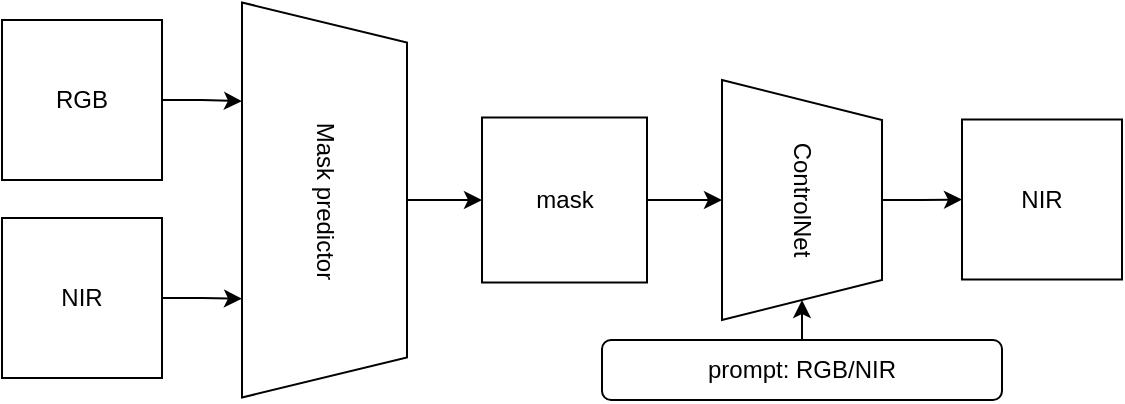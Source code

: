 <mxfile version="21.6.9" type="github">
  <diagram name="第 1 页" id="85VJbKDxomRh721Tyk8F">
    <mxGraphModel dx="996" dy="1606" grid="1" gridSize="10" guides="1" tooltips="1" connect="1" arrows="1" fold="1" page="1" pageScale="1" pageWidth="827" pageHeight="1169" math="0" shadow="0">
      <root>
        <mxCell id="0" />
        <mxCell id="1" parent="0" />
        <mxCell id="YdJsHZVDW6jX25xK4RSe-16" style="edgeStyle=orthogonalEdgeStyle;rounded=0;orthogonalLoop=1;jettySize=auto;html=1;exitX=1;exitY=0.5;exitDx=0;exitDy=0;entryX=0.5;entryY=1;entryDx=0;entryDy=0;" edge="1" parent="1" source="YdJsHZVDW6jX25xK4RSe-3" target="YdJsHZVDW6jX25xK4RSe-10">
          <mxGeometry relative="1" as="geometry" />
        </mxCell>
        <mxCell id="YdJsHZVDW6jX25xK4RSe-3" value="mask" style="whiteSpace=wrap;html=1;aspect=fixed;" vertex="1" parent="1">
          <mxGeometry x="440" y="-461.25" width="82.5" height="82.5" as="geometry" />
        </mxCell>
        <mxCell id="YdJsHZVDW6jX25xK4RSe-13" style="edgeStyle=orthogonalEdgeStyle;rounded=0;orthogonalLoop=1;jettySize=auto;html=1;entryX=0.75;entryY=1;entryDx=0;entryDy=0;" edge="1" parent="1" source="YdJsHZVDW6jX25xK4RSe-4" target="YdJsHZVDW6jX25xK4RSe-6">
          <mxGeometry relative="1" as="geometry" />
        </mxCell>
        <mxCell id="YdJsHZVDW6jX25xK4RSe-4" value="NIR" style="whiteSpace=wrap;html=1;aspect=fixed;" vertex="1" parent="1">
          <mxGeometry x="200" y="-411" width="80" height="80" as="geometry" />
        </mxCell>
        <mxCell id="YdJsHZVDW6jX25xK4RSe-14" style="edgeStyle=orthogonalEdgeStyle;rounded=0;orthogonalLoop=1;jettySize=auto;html=1;exitX=1;exitY=0.5;exitDx=0;exitDy=0;entryX=0.25;entryY=1;entryDx=0;entryDy=0;" edge="1" parent="1" source="YdJsHZVDW6jX25xK4RSe-5" target="YdJsHZVDW6jX25xK4RSe-6">
          <mxGeometry relative="1" as="geometry" />
        </mxCell>
        <mxCell id="YdJsHZVDW6jX25xK4RSe-5" value="RGB" style="whiteSpace=wrap;html=1;aspect=fixed;" vertex="1" parent="1">
          <mxGeometry x="200" y="-510" width="80" height="80" as="geometry" />
        </mxCell>
        <mxCell id="YdJsHZVDW6jX25xK4RSe-15" style="edgeStyle=orthogonalEdgeStyle;rounded=0;orthogonalLoop=1;jettySize=auto;html=1;exitX=0.5;exitY=0;exitDx=0;exitDy=0;entryX=0;entryY=0.5;entryDx=0;entryDy=0;" edge="1" parent="1" source="YdJsHZVDW6jX25xK4RSe-6" target="YdJsHZVDW6jX25xK4RSe-3">
          <mxGeometry relative="1" as="geometry" />
        </mxCell>
        <mxCell id="YdJsHZVDW6jX25xK4RSe-6" value="Mask predictor" style="shape=trapezoid;perimeter=trapezoidPerimeter;whiteSpace=wrap;html=1;fixedSize=1;rotation=90;" vertex="1" parent="1">
          <mxGeometry x="262.5" y="-461.25" width="197.5" height="82.5" as="geometry" />
        </mxCell>
        <mxCell id="YdJsHZVDW6jX25xK4RSe-17" style="edgeStyle=orthogonalEdgeStyle;rounded=0;orthogonalLoop=1;jettySize=auto;html=1;exitX=0.5;exitY=0;exitDx=0;exitDy=0;entryX=0;entryY=0.5;entryDx=0;entryDy=0;" edge="1" parent="1" source="YdJsHZVDW6jX25xK4RSe-10" target="YdJsHZVDW6jX25xK4RSe-12">
          <mxGeometry relative="1" as="geometry" />
        </mxCell>
        <mxCell id="YdJsHZVDW6jX25xK4RSe-10" value="ControlNet" style="shape=trapezoid;perimeter=trapezoidPerimeter;whiteSpace=wrap;html=1;fixedSize=1;rotation=90;" vertex="1" parent="1">
          <mxGeometry x="540" y="-460" width="120" height="80" as="geometry" />
        </mxCell>
        <mxCell id="YdJsHZVDW6jX25xK4RSe-12" value="NIR" style="whiteSpace=wrap;html=1;aspect=fixed;" vertex="1" parent="1">
          <mxGeometry x="680" y="-460.25" width="80" height="80" as="geometry" />
        </mxCell>
        <mxCell id="YdJsHZVDW6jX25xK4RSe-19" style="edgeStyle=orthogonalEdgeStyle;rounded=0;orthogonalLoop=1;jettySize=auto;html=1;exitX=0.5;exitY=0;exitDx=0;exitDy=0;entryX=1;entryY=0.5;entryDx=0;entryDy=0;" edge="1" parent="1" source="YdJsHZVDW6jX25xK4RSe-18" target="YdJsHZVDW6jX25xK4RSe-10">
          <mxGeometry relative="1" as="geometry" />
        </mxCell>
        <mxCell id="YdJsHZVDW6jX25xK4RSe-18" value="prompt: RGB/NIR" style="rounded=1;whiteSpace=wrap;html=1;" vertex="1" parent="1">
          <mxGeometry x="500" y="-350" width="200" height="30" as="geometry" />
        </mxCell>
      </root>
    </mxGraphModel>
  </diagram>
</mxfile>
